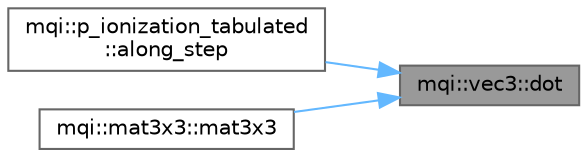 digraph "mqi::vec3::dot"
{
 // LATEX_PDF_SIZE
  bgcolor="transparent";
  edge [fontname=Helvetica,fontsize=10,labelfontname=Helvetica,labelfontsize=10];
  node [fontname=Helvetica,fontsize=10,shape=box,height=0.2,width=0.4];
  rankdir="RL";
  Node1 [id="Node000001",label="mqi::vec3::dot",height=0.2,width=0.4,color="gray40", fillcolor="grey60", style="filled", fontcolor="black",tooltip="Calculates the dot product with another vector."];
  Node1 -> Node2 [id="edge1_Node000001_Node000002",dir="back",color="steelblue1",style="solid",tooltip=" "];
  Node2 [id="Node000002",label="mqi::p_ionization_tabulated\l::along_step",height=0.2,width=0.4,color="grey40", fillcolor="white", style="filled",URL="$classmqi_1_1p__ionization__tabulated.html#a6748a8fea3dd0f180b667eaf483a19f1",tooltip="Simulates continuous effects along a step (energy loss and scattering)."];
  Node1 -> Node3 [id="edge2_Node000001_Node000003",dir="back",color="steelblue1",style="solid",tooltip=" "];
  Node3 [id="Node000003",label="mqi::mat3x3::mat3x3",height=0.2,width=0.4,color="grey40", fillcolor="white", style="filled",URL="$classmqi_1_1mat3x3.html#a753d74b5669fbd8427c459ec0783027d",tooltip="Constructs a rotation matrix that aligns one vector to another."];
}
